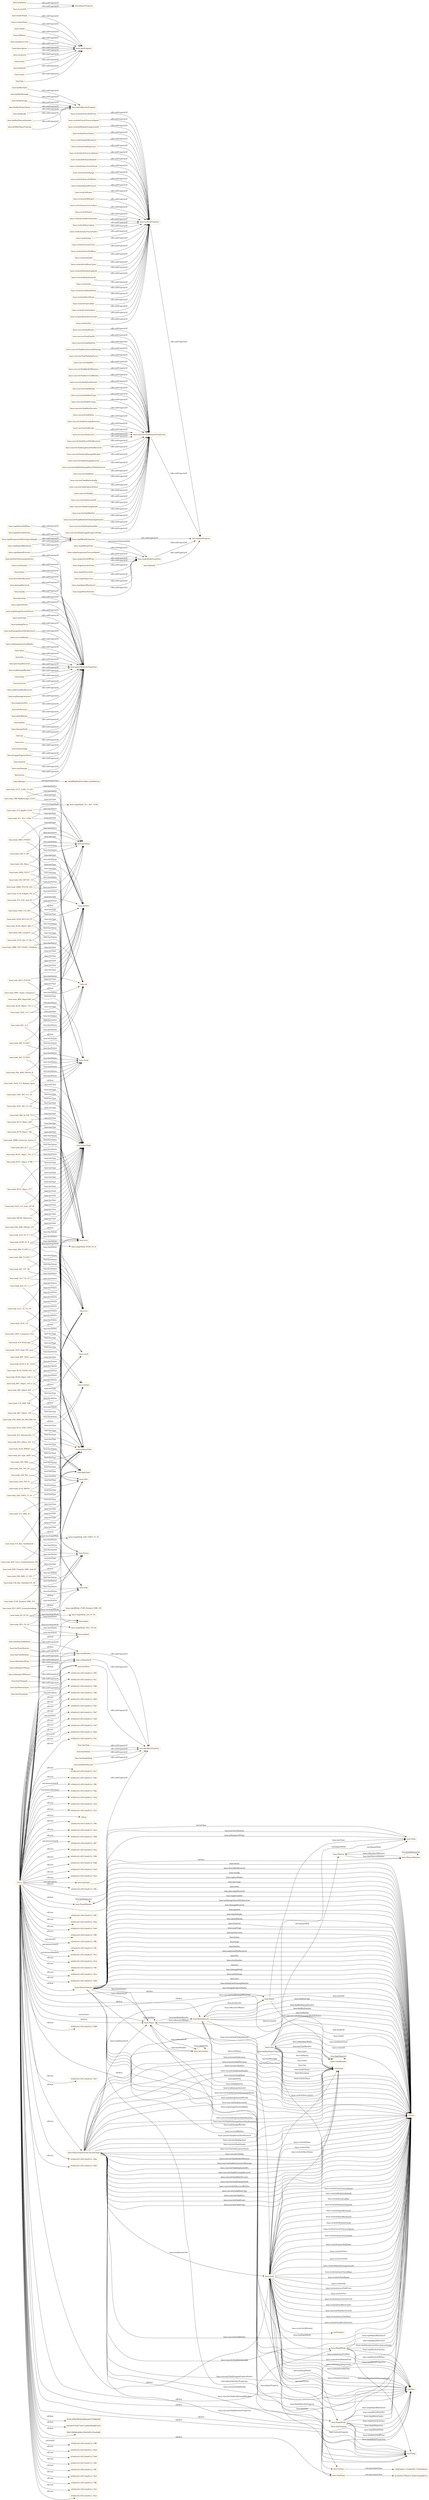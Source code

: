 digraph ar2dtool_diagram { 
rankdir=LR;
size="1501"
node [shape = rectangle, color="orange"]; "base:TeamMember" "base:Clan" "base:PlayerStatistic" "base:Nation" "base:Platoon" "b23bc05a7f5b2b7c1b56c55aded9cf1e" "base:Team" "0400ff608f5d85cf186bc1a62960fc3b" "base:PlatoonMember" "base:Member" "base:BattleResults" "14682da0e1155ddfc85c775fef309e61" "base:SiegeMode" "base:ClanMember" "95a0c456658b2be9defae670199debd2" "base:Battle" "base:RapidMode" "base:Association" "base:TankType" "base:Tank" "base:Player" "ba53416745873e811a0941660df01e42" "88d130694e6d8a1f34d2df5c25ae64d8" "base:PlayerStatisticOnConcreteTank" ; /*classes style*/
	"base:tank_G121_Grille_15_L63" -> "base:AT-SPG" [ label = "base:hasType" ];
	"base:tank_G121_Grille_15_L63" -> "base:germany" [ label = "base:hasNation" ];
	"base:battlesOnStunningVehicles" -> "base:playerStatisticProperties" [ label = "rdfs:subPropertyOf" ];
	"base:tank_R97_Object_140_cl" -> "base:mediumTank" [ label = "base:hasType" ];
	"base:tank_R97_Object_140_cl" -> "base:ussr" [ label = "base:hasNation" ];
	"base:vechicleArmorHullFront" -> "base:vechicleProperty" [ label = "rdfs:subPropertyOf" ];
	"base:hasPlatoonMember" -> "base:hasMember" [ label = "rdfs:subPropertyOf" ];
	"base:vechicleTurretTraverseSpeed" -> "base:vechicleProperty" [ label = "rdfs:subPropertyOf" ];
	"base:concreteTankDraws" -> "base:concreteTankStatisticProperties" [ label = "rdfs:subPropertyOf" ];
	"base:tank_GB83_FV4005" -> "base:uk" [ label = "base:hasNation" ];
	"base:tank_GB83_FV4005" -> "base:AT-SPG" [ label = "base:hasType" ];
	"base:tank_R110_Object_260" -> "base:heavyTank" [ label = "base:hasType" ];
	"base:tank_R110_Object_260" -> "base:ussr" [ label = "base:hasNation" ];
	"base:tank_S16_Kranvagn" -> "base:heavyTank" [ label = "base:hasType" ];
	"base:tank_S16_Kranvagn" -> "base:sweden" [ label = "base:hasNation" ];
	"base:tank_F108_Panhard_EBR_105" -> "base:france" [ label = "base:hasNation" ];
	"base:tank_F108_Panhard_EBR_105" -> "base:rapidMode_F108_Panhard_EBR_105" [ label = "base:hasRapidMode" ];
	"base:tank_F108_Panhard_EBR_105" -> "base:lightTank" [ label = "base:hasType" ];
	"base:tank_A92_M60" -> "base:mediumTank" [ label = "base:hasType" ];
	"base:tank_A92_M60" -> "base:usa" [ label = "base:hasNation" ];
	"base:concreteTankTankId" -> "base:concreteTankStatisticProperties" [ label = "rdfs:subPropertyOf" ];
	"base:batResTank" -> "base:battleResultsProperty" [ label = "rdfs:subPropertyOf" ];
	"base:stunNumber" -> "base:playerStatisticProperties" [ label = "rdfs:subPropertyOf" ];
	"base:vechicleModulesSuspensionId" -> "base:vechicleProperty" [ label = "rdfs:subPropertyOf" ];
	"base:vechicleFireChance" -> "base:vechicleProperty" [ label = "rdfs:subPropertyOf" ];
	"base:tank_R90_IS_4M" -> "base:heavyTank" [ label = "base:hasType" ];
	"base:tank_R90_IS_4M" -> "base:ussr" [ label = "base:hasNation" ];
	"base:draws" -> "base:playerStatisticProperties" [ label = "rdfs:subPropertyOf" ];
	"base:rapidSwitchOffTime" -> "base:rapidModeProperties" [ label = "rdfs:subPropertyOf" ];
	"base:tank_Ch41_WZ_111_5A" -> "base:china" [ label = "base:hasNation" ];
	"base:tank_Ch41_WZ_111_5A" -> "base:heavyTank" [ label = "base:hasType" ];
	"base:directHitsReceived" -> "base:playerStatisticProperties" [ label = "rdfs:subPropertyOf" ];
	"base:tank_GB31_Conqueror_Gun" -> "base:uk" [ label = "base:hasNation" ];
	"base:tank_GB31_Conqueror_Gun" -> "base:SPG" [ label = "base:hasType" ];
	"base:Nation" -> "14682da0e1155ddfc85c775fef309e61" [ label = "owl:equivalentClass" ];
	"base:vechicleSpeedBackward" -> "base:vechicleProperty" [ label = "rdfs:subPropertyOf" ];
	"base:tank_R88_Object268" -> "base:AT-SPG" [ label = "base:hasType" ];
	"base:tank_R88_Object268" -> "base:ussr" [ label = "base:hasNation" ];
	"base:leaderName" -> "base:clanProperty" [ label = "rdfs:subPropertyOf" ];
	"base:concreteTankSpotted" -> "base:concreteTankStatisticProperties" [ label = "rdfs:subPropertyOf" ];
	"base:siegeReloadTime" -> "base:siegeModeProperties" [ label = "rdfs:subPropertyOf" ];
	"base:concreteTankStunAssistedDamage" -> "base:concreteTankStatisticProperties" [ label = "rdfs:subPropertyOf" ];
	"base:creatorName" -> "base:clanProperty" [ label = "rdfs:subPropertyOf" ];
	"base:concreteTankTankingFactor" -> "base:concreteTankStatisticProperties" [ label = "rdfs:subPropertyOf" ];
	"base:tank_Ch38_WZ113G_FT" -> "base:china" [ label = "base:hasNation" ];
	"base:tank_Ch38_WZ113G_FT" -> "base:AT-SPG" [ label = "base:hasType" ];
	"base:tank_G134_PzKpfw_VII" -> "base:heavyTank" [ label = "base:hasType" ];
	"base:tank_G134_PzKpfw_VII" -> "base:germany" [ label = "base:hasNation" ];
	"base:concreteTankHits" -> "base:concreteTankStatisticProperties" [ label = "rdfs:subPropertyOf" ];
	"base:Clan" -> "base:Team" [ label = "owl:disjointWith" ];
	"base:Clan" -> "base:Platoon" [ label = "owl:disjointWith" ];
	"base:battleId" -> "owl:topDataProperty" [ label = "rdfs:subPropertyOf" ];
	"base:tank_R145_Object_705_A" -> "base:ussr" [ label = "base:hasNation" ];
	"base:tank_R145_Object_705_A" -> "base:heavyTank" [ label = "base:hasType" ];
	"base:siegeSuspensionTraverseSpeed" -> "base:siegeModeProperties" [ label = "rdfs:subPropertyOf" ];
	"base:tank_R95_Object_907" -> "base:ussr" [ label = "base:hasNation" ];
	"base:tank_R95_Object_907" -> "base:mediumTank" [ label = "base:hasType" ];
	"base:concreteTankMarkOfMastery" -> "base:concreteTankStatisticProperties" [ label = "rdfs:subPropertyOf" ];
	"base:tank_GB48_FV215b_183" -> "base:uk" [ label = "base:hasNation" ];
	"base:tank_GB48_FV215b_183" -> "base:AT-SPG" [ label = "base:hasType" ];
	"base:siegeSwitchOffTime" -> "base:siegeModeProperties" [ label = "rdfs:subPropertyOf" ];
	"base:vechicleGunDispersion" -> "base:vechicleProperty" [ label = "rdfs:subPropertyOf" ];
	"base:tank_R120_T22SR_A22" -> "base:mediumTank" [ label = "base:hasType" ];
	"base:tank_R120_T22SR_A22" -> "base:ussr" [ label = "base:hasNation" ];
	"base:concreteTankSurvivedBattles" -> "base:concreteTankStatisticProperties" [ label = "rdfs:subPropertyOf" ];
	"base:tank_Ch25_121_mod_1971B" -> "base:china" [ label = "base:hasNation" ];
	"base:tank_Ch25_121_mod_1971B" -> "base:mediumTank" [ label = "base:hasType" ];
	"base:hasSiegeMode" -> "owl:topObjectProperty" [ label = "rdfs:subPropertyOf" ];
	"base:concreteTankStunNumber" -> "base:concreteTankStatisticProperties" [ label = "rdfs:subPropertyOf" ];
	"base:concreteTankMaxXp" -> "base:concreteTankStatisticProperties" [ label = "rdfs:subPropertyOf" ];
	"base:vechicleGunTraverseSpeed" -> "base:vechicleProperty" [ label = "rdfs:subPropertyOf" ];
	"base:tank_R149_Object_268_4" -> "base:ussr" [ label = "base:hasNation" ];
	"base:tank_R149_Object_268_4" -> "base:AT-SPG" [ label = "base:hasType" ];
	"base:rapidSwitchOnTime" -> "base:rapidModeProperties" [ label = "rdfs:subPropertyOf" ];
	"base:concreteTankMaxFrags" -> "base:concreteTankStatisticProperties" [ label = "rdfs:subPropertyOf" ];
	"base:hasTeamMember" -> "base:hasMember" [ label = "rdfs:subPropertyOf" ];
	"base:isMemberOf" -> "owl:topObjectProperty" [ label = "rdfs:subPropertyOf" ];
	"base:vechicleModulesRadioId" -> "base:vechicleProperty" [ label = "rdfs:subPropertyOf" ];
	"base:vechicleArmorTurretFront" -> "base:vechicleProperty" [ label = "rdfs:subPropertyOf" ];
	"base:damageReceived" -> "base:playerStatisticProperties" [ label = "rdfs:subPropertyOf" ];
	"base:maxXp" -> "base:playerStatisticProperties" [ label = "rdfs:subPropertyOf" ];
	"base:batResDamage" -> "base:battleResultsProperty" [ label = "rdfs:subPropertyOf" ];
	"base:concreteTankPiercings" -> "base:concreteTankStatisticProperties" [ label = "rdfs:subPropertyOf" ];
	"base:piercings" -> "base:playerStatisticProperties" [ label = "rdfs:subPropertyOf" ];
	"base:tank_G125_Spz_57_Rh" -> "base:germany" [ label = "base:hasNation" ];
	"base:tank_G125_Spz_57_Rh" -> "base:lightTank" [ label = "base:hasType" ];
	"base:clanId" -> "base:clanProperty" [ label = "rdfs:subPropertyOf" ];
	"base:concreteTankHitsPercents" -> "base:concreteTankStatisticProperties" [ label = "rdfs:subPropertyOf" ];
	"base:capturePoints" -> "base:playerStatisticProperties" [ label = "rdfs:subPropertyOf" ];
	"base:tank_F72_AMX_30" -> "base:france" [ label = "base:hasNation" ];
	"base:tank_F72_AMX_30" -> "base:mediumTank" [ label = "base:hasType" ];
	"base:avgDamageAssistedTrack" -> "base:playerStatisticProperties" [ label = "rdfs:subPropertyOf" ];
	"base:tank_J16_ST_B1" -> "base:siegeMode_J16_ST_B1" [ label = "base:hasSiegeMode" ];
	"base:tank_J16_ST_B1" -> "base:mediumTank" [ label = "base:hasType" ];
	"base:tank_J16_ST_B1" -> "base:japan" [ label = "base:hasNation" ];
	"base:tank_G89_Leopard1" -> "base:mediumTank" [ label = "base:hasType" ];
	"base:tank_G89_Leopard1" -> "base:germany" [ label = "base:hasNation" ];
	"base:maxFrags" -> "base:playerStatisticProperties" [ label = "rdfs:subPropertyOf" ];
	"base:vechicleViewRange" -> "base:vechicleProperty" [ label = "rdfs:subPropertyOf" ];
	"base:siegeSwitchOnTime" -> "base:siegeModeProperties" [ label = "rdfs:subPropertyOf" ];
	"base:tankingFactor" -> "base:playerStatisticProperties" [ label = "rdfs:subPropertyOf" ];
	"base:hasBattleResults" -> "owl:topObjectProperty" [ label = "rdfs:subPropertyOf" ];
	"base:rapidSuspensionSteeringLockAngle" -> "base:rapidModeProperties" [ label = "rdfs:subPropertyOf" ];
	"base:noDamageDirectHitsReceived" -> "base:playerStatisticProperties" [ label = "rdfs:subPropertyOf" ];
	"base:concreteTankShots" -> "base:concreteTankStatisticProperties" [ label = "rdfs:subPropertyOf" ];
	"base:survivedBattles" -> "base:playerStatisticProperties" [ label = "rdfs:subPropertyOf" ];
	"base:avgDamageAssistedRadio" -> "base:playerStatisticProperties" [ label = "rdfs:subPropertyOf" ];
	"base:tank_F18_Bat_Chatillon25t" -> "base:mediumTank" [ label = "base:hasType" ];
	"base:tank_F18_Bat_Chatillon25t" -> "base:france" [ label = "base:hasNation" ];
	"base:tank_R132_VNII_100LT" -> "base:ussr" [ label = "base:hasNation" ];
	"base:tank_R132_VNII_100LT" -> "base:lightTank" [ label = "base:hasType" ];
	"base:hasTeammate" -> "base:hasMate" [ label = "rdfs:subPropertyOf" ];
	"base:concreteTankPiercingsReceived" -> "base:concreteTankStatisticProperties" [ label = "rdfs:subPropertyOf" ];
	"base:batResFrags" -> "base:battleResultsProperty" [ label = "rdfs:subPropertyOf" ];
	"base:shots" -> "base:playerStatisticProperties" [ label = "rdfs:subPropertyOf" ];
	"base:tank_G92_VK7201" -> "base:heavyTank" [ label = "base:hasType" ];
	"base:tank_G92_VK7201" -> "base:germany" [ label = "base:hasNation" ];
	"base:siegeMoveUpArc" -> "base:siegeModeProperties" [ label = "rdfs:subPropertyOf" ];
	"base:tank_It15_Rinoceronte" -> "base:heavyTank" [ label = "base:hasType" ];
	"base:tank_It15_Rinoceronte" -> "base:italy" [ label = "base:hasNation" ];
	"base:tank_It23_CC_3" -> "base:italy" [ label = "base:hasNation" ];
	"base:tank_It23_CC_3" -> "base:AT-SPG" [ label = "base:hasType" ];
	"base:vechicleArmorHullSides" -> "base:vechicleProperty" [ label = "rdfs:subPropertyOf" ];
	"base:hits" -> "base:playerStatisticProperties" [ label = "rdfs:subPropertyOf" ];
	"base:vechicleSpeedForward" -> "base:vechicleProperty" [ label = "rdfs:subPropertyOf" ];
	"base:vechiclePower" -> "base:vechicleProperty" [ label = "rdfs:subPropertyOf" ];
	"base:vechicleIsWheeled" -> "base:vechicleProperty" [ label = "rdfs:subPropertyOf" ];
	"base:tank_S11_Strv_103B" -> "base:sweden" [ label = "base:hasNation" ];
	"base:tank_S11_Strv_103B" -> "base:AT-SPG" [ label = "base:hasType" ];
	"base:tank_S11_Strv_103B" -> "base:siegeMode_S11_Strv_103B" [ label = "base:hasSiegeMode" ];
	"base:tank_R97_Object_140" -> "base:mediumTank" [ label = "base:hasType" ];
	"base:tank_R97_Object_140" -> "base:ussr" [ label = "base:hasNation" ];
	"base:tank_GB91_Super_Conqueror" -> "base:heavyTank" [ label = "base:hasType" ];
	"base:tank_GB91_Super_Conqueror" -> "base:uk" [ label = "base:hasNation" ];
	"base:tank_R148_Object_430_U" -> "base:mediumTank" [ label = "base:hasType" ];
	"base:tank_R148_Object_430_U" -> "base:ussr" [ label = "base:hasNation" ];
	"base:oldName" -> "base:clanProperty" [ label = "rdfs:subPropertyOf" ];
	"base:nickName" -> "base:playerProperty" [ label = "rdfs:subPropertyOf" ];
	"base:hasType" -> "owl:topObjectProperty" [ label = "rdfs:subPropertyOf" ];
	"base:tank_Ch19_121" -> "base:china" [ label = "base:hasNation" ];
	"base:tank_Ch19_121" -> "base:mediumTank" [ label = "base:hasType" ];
	"base:concreteTankFrags" -> "base:concreteTankStatisticProperties" [ label = "rdfs:subPropertyOf" ];
	"base:membersCount" -> "base:clanProperty" [ label = "rdfs:subPropertyOf" ];
	"base:description" -> "base:clanProperty" [ label = "rdfs:subPropertyOf" ];
	"base:piercingsReceived" -> "base:playerStatisticProperties" [ label = "rdfs:subPropertyOf" ];
	"base:vechicleArmorTurretRear" -> "base:vechicleProperty" [ label = "rdfs:subPropertyOf" ];
	"base:rapidModeProperties" -> "base:siegeModeProperties" [ label = "owl:propertyDisjointWith" ];
	"base:rapidModeProperties" -> "owl:topDataProperty" [ label = "rdfs:subPropertyOf" ];
	"base:vechicleName" -> "base:vechicleProperty" [ label = "rdfs:subPropertyOf" ];
	"base:concreteTankLosses" -> "base:concreteTankStatisticProperties" [ label = "rdfs:subPropertyOf" ];
	"base:avgDamageBlocked" -> "base:playerStatisticProperties" [ label = "rdfs:subPropertyOf" ];
	"base:tank_S28_UDES_15_16" -> "base:sweden" [ label = "base:hasNation" ];
	"base:tank_S28_UDES_15_16" -> "base:siegeMode_S28_UDES_15_16" [ label = "base:hasSiegeMode" ];
	"base:tank_S28_UDES_15_16" -> "base:mediumTank" [ label = "base:hasType" ];
	"base:siegeDispersion" -> "base:siegeModeProperties" [ label = "rdfs:subPropertyOf" ];
	"base:frags" -> "base:playerStatisticProperties" [ label = "rdfs:subPropertyOf" ];
	"base:hasNation" -> "owl:topObjectProperty" [ label = "rdfs:subPropertyOf" ];
	"base:concreteTankDirectHitsReceived" -> "base:concreteTankStatisticProperties" [ label = "rdfs:subPropertyOf" ];
	"base:batResPlayerName" -> "base:battleResultsProperty" [ label = "rdfs:subPropertyOf" ];
	"base:tank_Ch29_Type_62C_prot" -> "base:lightTank" [ label = "base:hasType" ];
	"base:tank_Ch29_Type_62C_prot" -> "base:china" [ label = "base:hasNation" ];
	"base:concreteTankExplosionHitsReceived" -> "base:concreteTankStatisticProperties" [ label = "rdfs:subPropertyOf" ];
	"base:hasClanmate" -> "base:hasMate" [ label = "rdfs:subPropertyOf" ];
	"base:tank_GB92_FV217" -> "base:AT-SPG" [ label = "base:hasType" ];
	"base:tank_GB92_FV217" -> "base:uk" [ label = "base:hasNation" ];
	"base:tank_R178_Object_780" -> "base:heavyTank" [ label = "base:hasType" ];
	"base:tank_R178_Object_780" -> "base:ussr" [ label = "base:hasNation" ];
	"base:concreteTankAvgDamageBlocked" -> "base:concreteTankStatisticProperties" [ label = "rdfs:subPropertyOf" ];
	"base:Member" -> "0400ff608f5d85cf186bc1a62960fc3b" [ label = "owl:equivalentClass" ];
	"base:concreteTankDamageReceived" -> "base:concreteTankStatisticProperties" [ label = "rdfs:subPropertyOf" ];
	"base:rapidSpeedBackward" -> "base:rapidModeProperties" [ label = "rdfs:subPropertyOf" ];
	"base:creatorId" -> "base:clanProperty" [ label = "rdfs:subPropertyOf" ];
	"base:tank_R144_K_91" -> "base:mediumTank" [ label = "base:hasType" ];
	"base:tank_R144_K_91" -> "base:ussr" [ label = "base:hasNation" ];
	"base:treesCut" -> "base:playerStatisticProperties" [ label = "rdfs:subPropertyOf" ];
	"base:tank_GB100_Manticore" -> "base:lightTank" [ label = "base:hasType" ];
	"base:tank_GB100_Manticore" -> "base:uk" [ label = "base:hasNation" ];
	"base:tank_Cz17_Vz_55" -> "base:czech" [ label = "base:hasNation" ];
	"base:tank_Cz17_Vz_55" -> "base:heavyTank" [ label = "base:hasType" ];
	"base:explosionHitsReceived" -> "base:playerStatisticProperties" [ label = "rdfs:subPropertyOf" ];
	"base:batResXp" -> "base:battleResultsProperty" [ label = "rdfs:subPropertyOf" ];
	"base:tank_A83_T110E4" -> "base:usa" [ label = "base:hasNation" ];
	"base:tank_A83_T110E4" -> "base:AT-SPG" [ label = "base:hasType" ];
	"base:isMemberOfPlatoon" -> "base:isMemberOf" [ label = "rdfs:subPropertyOf" ];
	"base:tank_G42_Maus" -> "base:germany" [ label = "base:hasNation" ];
	"base:tank_G42_Maus" -> "base:heavyTank" [ label = "base:hasType" ];
	"base:concreteTankNoDamageDirectHitsReceived" -> "base:concreteTankStatisticProperties" [ label = "rdfs:subPropertyOf" ];
	"base:hasClanMember" -> "base:hasMember" [ label = "rdfs:subPropertyOf" ];
	"base:motto" -> "base:clanProperty" [ label = "rdfs:subPropertyOf" ];
	"base:concreteTankWins" -> "base:concreteTankStatisticProperties" [ label = "rdfs:subPropertyOf" ];
	"base:avgDamageAssisted" -> "base:playerStatisticProperties" [ label = "rdfs:subPropertyOf" ];
	"base:vechicleGunMoveDownArc" -> "base:vechicleProperty" [ label = "rdfs:subPropertyOf" ];
	"base:isMemberOfClan" -> "base:isMemberOf" [ label = "rdfs:subPropertyOf" ];
	"base:tank_R157_Object_279R" -> "base:ussr" [ label = "base:hasNation" ];
	"base:tank_R157_Object_279R" -> "base:heavyTank" [ label = "base:hasType" ];
	"base:tank_A143_M_V_Y" -> "base:heavyTank" [ label = "base:hasType" ];
	"base:tank_A143_M_V_Y" -> "base:usa" [ label = "base:hasNation" ];
	"base:tank_F82_AMX_M4_Mle1949_Ter" -> "base:heavyTank" [ label = "base:hasType" ];
	"base:tank_F82_AMX_M4_Mle1949_Ter" -> "base:france" [ label = "base:hasNation" ];
	"base:vechicleDescription" -> "base:vechicleProperty" [ label = "rdfs:subPropertyOf" ];
	"base:isMemberOfTeam" -> "base:isMemberOf" [ label = "rdfs:subPropertyOf" ];
	"base:tank_F38_Bat_Chatillon155_58" -> "base:france" [ label = "base:hasNation" ];
	"base:tank_F38_Bat_Chatillon155_58" -> "base:SPG" [ label = "base:hasType" ];
	"base:tank_A116_XM551" -> "base:usa" [ label = "base:hasNation" ];
	"base:tank_A116_XM551" -> "base:lightTank" [ label = "base:hasType" ];
	"base:hasMate" -> "owl:topObjectProperty" [ label = "rdfs:subPropertyOf" ];
	"base:tank_A67_T57_58" -> "base:usa" [ label = "base:hasNation" ];
	"base:tank_A67_T57_58" -> "base:heavyTank" [ label = "base:hasType" ];
	"base:concreteTankBattleAvgXp" -> "base:concreteTankStatisticProperties" [ label = "rdfs:subPropertyOf" ];
	"base:explosionHits" -> "base:playerStatisticProperties" [ label = "rdfs:subPropertyOf" ];
	"base:siegeSpeedBackward" -> "base:siegeModeProperties" [ label = "rdfs:subPropertyOf" ];
	"base:concreteTankStatisticProperties" -> "owl:topDataProperty" [ label = "rdfs:subPropertyOf" ];
	"base:leaderId" -> "base:clanProperty" [ label = "rdfs:subPropertyOf" ];
	"base:vechicleArmorTurretSides" -> "base:vechicleProperty" [ label = "rdfs:subPropertyOf" ];
	"base:tank_F88_AMX_13_105" -> "base:france" [ label = "base:hasNation" ];
	"base:tank_F88_AMX_13_105" -> "base:lightTank" [ label = "base:hasType" ];
	"base:tank_Cz04_T50_51" -> "base:czech" [ label = "base:hasNation" ];
	"base:tank_Cz04_T50_51" -> "base:mediumTank" [ label = "base:hasType" ];
	"base:name" -> "base:clanProperty" [ label = "rdfs:subPropertyOf" ];
	"base:tank_F10_AMX_50B" -> "base:heavyTank" [ label = "base:hasType" ];
	"base:tank_F10_AMX_50B" -> "base:france" [ label = "base:hasNation" ];
	"base:tank_F64_AMX_50Fosh_B" -> "base:AT-SPG" [ label = "base:hasType" ];
	"base:tank_F64_AMX_50Fosh_B" -> "base:france" [ label = "base:hasNation" ];
	"base:hitsPercents" -> "base:playerStatisticProperties" [ label = "rdfs:subPropertyOf" ];
	"base:globalRating" -> "base:playerStatisticProperties" [ label = "rdfs:subPropertyOf" ];
	"base:tank_R52_Object_261" -> "base:SPG" [ label = "base:hasType" ];
	"base:tank_R52_Object_261" -> "base:ussr" [ label = "base:hasNation" ];
	"base:tank_A95_T95_E6" -> "base:mediumTank" [ label = "base:hasType" ];
	"base:tank_A95_T95_E6" -> "base:usa" [ label = "base:hasNation" ];
	"base:vechicleTag" -> "base:vechicleProperty" [ label = "rdfs:subPropertyOf" ];
	"base:tank_GB13_FV215b" -> "base:uk" [ label = "base:hasNation" ];
	"base:tank_GB13_FV215b" -> "base:heavyTank" [ label = "base:hasType" ];
	"base:battles" -> "base:playerStatisticProperties" [ label = "rdfs:subPropertyOf" ];
	"base:vechicleGunAimTime" -> "base:vechicleProperty" [ label = "rdfs:subPropertyOf" ];
	"base:Platoon" -> "base:Team" [ label = "owl:disjointWith" ];
	"base:concreteTankCapturePoints" -> "base:concreteTankStatisticProperties" [ label = "rdfs:subPropertyOf" ];
	"base:vechicleArmorHullRear" -> "base:vechicleProperty" [ label = "rdfs:subPropertyOf" ];
	"base:tank_Pl21_CS_63" -> "base:siegeMode_Pl21_CS_63" [ label = "base:hasSiegeMode" ];
	"base:tank_Pl21_CS_63" -> "base:mediumTank" [ label = "base:hasType" ];
	"base:tank_Pl21_CS_63" -> "base:poland" [ label = "base:hasNation" ];
	"base:tank_Cz17_Vz_55_CN" -> "base:heavyTank" [ label = "base:hasType" ];
	"base:tank_Cz17_Vz_55_CN" -> "base:czech" [ label = "base:hasNation" ];
	"base:vechicleTankId" -> "base:vechicleProperty" [ label = "rdfs:subPropertyOf" ];
	"base:concreteTankXp" -> "base:concreteTankStatisticProperties" [ label = "rdfs:subPropertyOf" ];
	"base:tank_It20_Carro_Combattimento_45t" -> "base:italy" [ label = "base:hasNation" ];
	"base:tank_It20_Carro_Combattimento_45t" -> "base:mediumTank" [ label = "base:hasType" ];
	"base:damageDealt" -> "base:playerStatisticProperties" [ label = "rdfs:subPropertyOf" ];
	"base:siegeMoveDownArc" -> "base:siegeModeProperties" [ label = "rdfs:subPropertyOf" ];
	"base:tank_Ch22_113" -> "base:china" [ label = "base:hasNation" ];
	"base:tank_Ch22_113" -> "base:heavyTank" [ label = "base:hasType" ];
	"base:tank_GB86_Centurion_Action_X" -> "base:uk" [ label = "base:hasNation" ];
	"base:tank_GB86_Centurion_Action_X" -> "base:mediumTank" [ label = "base:hasType" ];
	"base:tank_Ch22_113_Beijing_Opera" -> "base:heavyTank" [ label = "base:hasType" ];
	"base:tank_Ch22_113_Beijing_Opera" -> "base:china" [ label = "base:hasNation" ];
	"base:tank_A120_M48A5" -> "base:mediumTank" [ label = "base:hasType" ];
	"base:tank_A120_M48A5" -> "base:usa" [ label = "base:hasNation" ];
	"base:vechicleGunMoveUpArc" -> "base:vechicleProperty" [ label = "rdfs:subPropertyOf" ];
	"base:tank_A69_T110E5_cl" -> "base:heavyTank" [ label = "base:hasType" ];
	"base:tank_A69_T110E5_cl" -> "base:usa" [ label = "base:hasNation" ];
	"base:xp" -> "base:playerStatisticProperties" [ label = "rdfs:subPropertyOf" ];
	"base:tank_Ch44_114_SP2" -> "base:china" [ label = "base:hasNation" ];
	"base:tank_Ch44_114_SP2" -> "base:AT-SPG" [ label = "base:hasType" ];
	"base:batResPlatoonNumber" -> "base:battleResultsProperty" [ label = "rdfs:subPropertyOf" ];
	"base:tank_G61_G_E" -> "base:germany" [ label = "base:hasNation" ];
	"base:tank_G61_G_E" -> "base:SPG" [ label = "base:hasType" ];
	"base:tank_A85_T110E3" -> "base:AT-SPG" [ label = "base:hasType" ];
	"base:tank_A85_T110E3" -> "base:usa" [ label = "base:hasNation" ];
	"base:tank_R155_Object_277" -> "base:heavyTank" [ label = "base:hasType" ];
	"base:tank_R155_Object_277" -> "base:ussr" [ label = "base:hasNation" ];
	"base:rapidSpeedForward" -> "base:rapidModeProperties" [ label = "rdfs:subPropertyOf" ];
	"base:tank_F64_AMX_50Fosh_155" -> "base:france" [ label = "base:hasNation" ];
	"base:tank_F64_AMX_50Fosh_155" -> "base:AT-SPG" [ label = "base:hasType" ];
	"base:vechicleModulesEngineId" -> "base:vechicleProperty" [ label = "rdfs:subPropertyOf" ];
	"base:tank_G56_E-100" -> "base:germany" [ label = "base:hasNation" ];
	"base:tank_G56_E-100" -> "base:heavyTank" [ label = "base:hasType" ];
	"base:wins" -> "base:playerStatisticProperties" [ label = "rdfs:subPropertyOf" ];
	"base:tank_GB98_T95_FV4201_Chieftain" -> "base:uk" [ label = "base:hasNation" ];
	"base:tank_GB98_T95_FV4201_Chieftain" -> "base:heavyTank" [ label = "base:hasType" ];
	"base:vechicleModulesGunId" -> "base:vechicleProperty" [ label = "rdfs:subPropertyOf" ];
	"base:tank_G98_Waffentrager_E100" -> "base:germany" [ label = "base:hasNation" ];
	"base:tank_G98_Waffentrager_E100" -> "base:AT-SPG" [ label = "base:hasType" ];
	"base:batResPlayerClanTag" -> "base:battleResultsProperty" [ label = "rdfs:subPropertyOf" ];
	"base:tank_A38_T92" -> "base:SPG" [ label = "base:hasType" ];
	"base:tank_A38_T92" -> "base:usa" [ label = "base:hasNation" ];
	"base:vechicleHp" -> "base:vechicleProperty" [ label = "rdfs:subPropertyOf" ];
	"base:concreteTankAccountId" -> "base:concreteTankStatisticProperties" [ label = "rdfs:subPropertyOf" ];
	"base:accountId" -> "base:playerProperty" [ label = "rdfs:subPropertyOf" ];
	"base:hasMember" -> "owl:topObjectProperty" [ label = "rdfs:subPropertyOf" ];
	"base:concreteTankDamageDealt" -> "base:concreteTankStatisticProperties" [ label = "rdfs:subPropertyOf" ];
	"base:vechicleGunReloadTime" -> "base:vechicleProperty" [ label = "rdfs:subPropertyOf" ];
	"base:concreteTankBattles" -> "base:concreteTankStatisticProperties" [ label = "rdfs:subPropertyOf" ];
	"NULL" -> "-45d42c03:185124e9212:-7fe1" [ label = "rdf:rest" ];
	"NULL" -> "-45d42c03:185124e9212:-7fda" [ label = "rdf:rest" ];
	"NULL" -> "-45d42c03:185124e9212:-7fd5" [ label = "rdf:rest" ];
	"NULL" -> "-45d42c03:185124e9212:-7ff6" [ label = "owl:oneOf" ];
	"NULL" -> "-45d42c03:185124e9212:-7fed" [ label = "rdf:rest" ];
	"NULL" -> "base:ussr" [ label = "rdf:first" ];
	"NULL" -> "-45d42c03:185124e9212:-7fe8" [ label = "rdf:rest" ];
	"NULL" -> "base:SiegeMode" [ label = "rdf:first" ];
	"NULL" -> "base:Player" [ label = "owl:onClass" ];
	"NULL" -> "-45d42c03:185124e9212:-7fd2" [ label = "rdf:rest" ];
	"NULL" -> "base:Team" [ label = "owl:onClass" ];
	"NULL" -> "-45d42c03:185124e9212:-7ff1" [ label = "rdf:rest" ];
	"NULL" -> "-45d42c03:185124e9212:-7fe5" [ label = "rdf:rest" ];
	"NULL" -> "base:lightTank" [ label = "rdf:first" ];
	"NULL" -> "base:Nation" [ label = "rdf:first" ];
	"NULL" -> "-45d42c03:185124e9212:-7ff8" [ label = "rdf:rest" ];
	"NULL" -> "-45d42c03:185124e9212:-7fcf" [ label = "rdf:rest" ];
	"NULL" -> "-45d42c03:185124e9212:-7fe2" [ label = "rdf:rest" ];
	"NULL" -> "-45d42c03:185124e9212:-7ff5" [ label = "rdf:rest" ];
	"NULL" -> "base:TankType" [ label = "rdf:first" ];
	"NULL" -> "-45d42c03:185124e9212:-7fcc" [ label = "rdf:rest" ];
	"NULL" -> "base:Battle" [ label = "rdf:first" ];
	"NULL" -> "-45d42c03:185124e9212:-7fd0" [ label = "rdf:rest" ];
	"NULL" -> "-45d42c03:185124e9212:-7fdf" [ label = "rdf:rest" ];
	"NULL" -> "base:PlayerStatistic" [ label = "rdf:first" ];
	"NULL" -> "-45d42c03:185124e9212:-7fd3" [ label = "owl:members" ];
	"NULL" -> "base:china" [ label = "rdf:first" ];
	"NULL" -> "-45d42c03:185124e9212:-7fdc" [ label = "rdf:rest" ];
	"NULL" -> "-45d42c03:185124e9212:-7fd7" [ label = "rdf:rest" ];
	"NULL" -> "base:PlayerStatisticOnConcreteTank" [ label = "rdf:first" ];
	"NULL" -> "base:sweden" [ label = "rdf:first" ];
	"NULL" -> "-45d42c03:185124e9212:-7fe0" [ label = "rdf:rest" ];
	"NULL" -> "base:czech" [ label = "rdf:first" ];
	"NULL" -> "-45d42c03:185124e9212:-7fef" [ label = "owl:oneOf" ];
	"NULL" -> "-45d42c03:185124e9212:-7fd4" [ label = "rdf:rest" ];
	"NULL" -> "base:italy" [ label = "rdf:first" ];
	"NULL" -> "base:BattleResults" [ label = "rdf:first" ];
	"NULL" -> "base:france" [ label = "rdf:first" ];
	"NULL" -> "base:mediumTank" [ label = "rdf:first" ];
	"NULL" -> "-45d42c03:185124e9212:-7fec" [ label = "rdf:rest" ];
	"NULL" -> "-45d42c03:185124e9212:-7fe7" [ label = "rdf:rest" ];
	"NULL" -> "-45d42c03:185124e9212:-7fd1" [ label = "rdf:rest" ];
	"NULL" -> "-45d42c03:185124e9212:-7ff0" [ label = "owl:intersectionOf" ];
	"NULL" -> "95a0c456658b2be9defae670199debd2" [ label = "rdf:first" ];
	"NULL" -> "base:hasMember" [ label = "owl:onProperty" ];
	"NULL" -> "-45d42c03:185124e9212:-7fde" [ label = "owl:distinctMembers" ];
	"NULL" -> "base:TeamMember" [ label = "rdf:first" ];
	"NULL" -> "-45d42c03:185124e9212:-7fe4" [ label = "rdf:rest" ];
	"NULL" -> "base:SPG" [ label = "rdf:first" ];
	"NULL" -> "base:Tank" [ label = "rdf:first" ];
	"NULL" -> "-45d42c03:185124e9212:-7fc9" [ label = "rdf:rest" ];
	"NULL" -> "-45d42c03:185124e9212:-7fce" [ label = "rdf:rest" ];
	"NULL" -> "rdf:nil" [ label = "rdf:rest" ];
	"NULL" -> "base:Player" [ label = "rdf:first" ];
	"NULL" -> "base:poland" [ label = "rdf:first" ];
	"NULL" -> "88d130694e6d8a1f34d2df5c25ae64d8" [ label = "rdf:first" ];
	"NULL" -> "-45d42c03:185124e9212:-7ff4" [ label = "rdf:rest" ];
	"NULL" -> "-45d42c03:185124e9212:-7fcb" [ label = "rdf:rest" ];
	"NULL" -> "base:PlatoonMember" [ label = "rdf:first" ];
	"NULL" -> "-45d42c03:185124e9212:-7fd9" [ label = "rdf:rest" ];
	"NULL" -> "-45d42c03:185124e9212:-7ff7" [ label = "owl:intersectionOf" ];
	"NULL" -> "-45d42c03:185124e9212:-7fea" [ label = "rdf:rest" ];
	"NULL" -> "base:germany" [ label = "rdf:first" ];
	"NULL" -> "-45d42c03:185124e9212:-7fdb" [ label = "rdf:rest" ];
	"NULL" -> "-45d42c03:185124e9212:-7fd6" [ label = "rdf:rest" ];
	"NULL" -> "base:uk" [ label = "rdf:first" ];
	"NULL" -> "base:heavyTank" [ label = "rdf:first" ];
	"NULL" -> "owl:Thing" [ label = "rdf:first" ];
	"NULL" -> "-45d42c03:185124e9212:-7fe9" [ label = "rdf:rest" ];
	"NULL" -> "-45d42c03:185124e9212:-7fee" [ label = "rdf:rest" ];
	"NULL" -> "base:Association" [ label = "rdf:first" ];
	"NULL" -> "-45d42c03:185124e9212:-7ffa" [ label = "rdf:rest" ];
	"NULL" -> "-45d42c03:185124e9212:-7ff2" [ label = "rdf:rest" ];
	"NULL" -> "-45d42c03:185124e9212:-7feb" [ label = "rdf:rest" ];
	"NULL" -> "-45d42c03:185124e9212:-7fe6" [ label = "rdf:rest" ];
	"NULL" -> "base:RapidMode" [ label = "rdf:first" ];
	"NULL" -> "base:ClanMember" [ label = "rdf:first" ];
	"NULL" -> "-45d42c03:185124e9212:-7ff9" [ label = "rdf:rest" ];
	"NULL" -> "-45d42c03:185124e9212:-7ffb" [ label = "owl:unionOf" ];
	"NULL" -> "-45d42c03:185124e9212:-7ffc" [ label = "owl:intersectionOf" ];
	"NULL" -> "-45d42c03:185124e9212:-7fe3" [ label = "owl:distinctMembers" ];
	"NULL" -> "-45d42c03:185124e9212:-7fcd" [ label = "rdf:rest" ];
	"NULL" -> "base:AT-SPG" [ label = "rdf:first" ];
	"NULL" -> "-45d42c03:185124e9212:-7ff3" [ label = "rdf:rest" ];
	"NULL" -> "base:usa" [ label = "rdf:first" ];
	"NULL" -> "base:japan" [ label = "rdf:first" ];
	"NULL" -> "-45d42c03:185124e9212:-7fca" [ label = "rdf:rest" ];
	"NULL" -> "base:hasTeam" [ label = "owl:onProperty" ];
	"NULL" -> "-45d42c03:185124e9212:-7fdd" [ label = "rdf:rest" ];
	"NULL" -> "-45d42c03:185124e9212:-7fd8" [ label = "rdf:rest" ];
	"NULL" -> "ba53416745873e811a0941660df01e42" [ label = "rdf:first" ];
	"base:vechicleShortName" -> "base:vechicleProperty" [ label = "rdfs:subPropertyOf" ];
	"base:tank_G73_E50_Ausf_M" -> "base:germany" [ label = "base:hasNation" ];
	"base:tank_G73_E50_Ausf_M" -> "base:mediumTank" [ label = "base:hasType" ];
	"base:tank_R126_Object_730_5" -> "base:ussr" [ label = "base:hasNation" ];
	"base:tank_R126_Object_730_5" -> "base:AT-SPG" [ label = "base:hasType" ];
	"base:tank_Pl15_60TP_Lewandowskiego" -> "base:heavyTank" [ label = "base:hasType" ];
	"base:tank_Pl15_60TP_Lewandowskiego" -> "base:poland" [ label = "base:hasNation" ];
	"base:tank_Ch41_WZ_111_QL" -> "base:heavyTank" [ label = "base:hasType" ];
	"base:tank_Ch41_WZ_111_QL" -> "base:china" [ label = "base:hasNation" ];
	"base:siegeModeProperties" -> "owl:topDataProperty" [ label = "rdfs:subPropertyOf" ];
	"base:tank_R87_T62A" -> "base:mediumTank" [ label = "base:hasType" ];
	"base:tank_R87_T62A" -> "base:ussr" [ label = "base:hasNation" ];
	"base:battleAvgXp" -> "base:playerStatisticProperties" [ label = "rdfs:subPropertyOf" ];
	"base:tank_R169_ST_II" -> "base:siegeMode_R169_ST_II" [ label = "base:hasSiegeMode" ];
	"base:tank_R169_ST_II" -> "base:ussr" [ label = "base:hasNation" ];
	"base:tank_R169_ST_II" -> "base:heavyTank" [ label = "base:hasType" ];
	"base:droppedCapturePoints" -> "base:playerStatisticProperties" [ label = "rdfs:subPropertyOf" ];
	"base:vechicleGunCaliber" -> "base:vechicleProperty" [ label = "rdfs:subPropertyOf" ];
	"base:tank_A69_T110E5" -> "base:usa" [ label = "base:hasNation" ];
	"base:tank_A69_T110E5" -> "base:heavyTank" [ label = "base:hasType" ];
	"base:tank_J20_Type_2605" -> "base:heavyTank" [ label = "base:hasType" ];
	"base:tank_J20_Type_2605" -> "base:japan" [ label = "base:hasNation" ];
	"base:spotted" -> "base:playerStatisticProperties" [ label = "rdfs:subPropertyOf" ];
	"base:concreteTankBattlesOnStunningVehicles" -> "base:concreteTankStatisticProperties" [ label = "rdfs:subPropertyOf" ];
	"base:hasTeam" -> "owl:topObjectProperty" [ label = "rdfs:subPropertyOf" ];
	"base:maxDamage" -> "base:playerStatisticProperties" [ label = "rdfs:subPropertyOf" ];
	"base:concreteTankExplosionHits" -> "base:concreteTankStatisticProperties" [ label = "rdfs:subPropertyOf" ];
	"base:tank_G72_JagdPz_E100" -> "base:AT-SPG" [ label = "base:hasType" ];
	"base:tank_G72_JagdPz_E100" -> "base:germany" [ label = "base:hasNation" ];
	"base:hasPlatoonmate" -> "base:hasMate" [ label = "rdfs:subPropertyOf" ];
	"base:tag" -> "base:clanProperty" [ label = "rdfs:subPropertyOf" ];
	"base:vechicleGunFireRate" -> "base:vechicleProperty" [ label = "rdfs:subPropertyOf" ];
	"base:vechicleModulesTurretId" -> "base:vechicleProperty" [ label = "rdfs:subPropertyOf" ];
	"base:tank_R45_IS-7" -> "base:ussr" [ label = "base:hasNation" ];
	"base:tank_R45_IS-7" -> "base:heavyTank" [ label = "base:hasType" ];
	"base:losses" -> "base:playerStatisticProperties" [ label = "rdfs:subPropertyOf" ];
	"base:tank_It08_Progetto_M40_mod_65" -> "base:italy" [ label = "base:hasNation" ];
	"base:tank_It08_Progetto_M40_mod_65" -> "base:mediumTank" [ label = "base:hasType" ];
	"base:vechicleProperty" -> "owl:topDataProperty" [ label = "rdfs:subPropertyOf" ];
	"base:concreteTankDroppedCapturePoints" -> "base:concreteTankStatisticProperties" [ label = "rdfs:subPropertyOf" ];
	"base:vechicleTier" -> "base:vechicleProperty" [ label = "rdfs:subPropertyOf" ];
	"base:TankType" -> "b23bc05a7f5b2b7c1b56c55aded9cf1e" [ label = "owl:equivalentClass" ];
	"base:RapidMode" -> "xsd:int" [ label = "base:rapidSpeedBackward" ];
	"base:PlayerStatistic" -> "xsd:int" [ label = "base:treesCut" ];
	"base:Tank" -> "base:Nation" [ label = "base:hasNation" ];
	"base:PlayerStatisticOnConcreteTank" -> "xsd:int" [ label = "base:concreteTankDraws" ];
	"base:BattleResults" -> "owl:Thing" [ label = "base:battleResultsProperty" ];
	"base:PlayerStatisticOnConcreteTank" -> "xsd:int" [ label = "base:concreteTankFrags" ];
	"base:Clan" -> "xsd:int" [ label = "base:clanId" ];
	"base:PlayerStatisticOnConcreteTank" -> "xsd:int" [ label = "base:concreteTankBattles" ];
	"base:Tank" -> "xsd:int" [ label = "base:vechiclePower" ];
	"base:PlayerStatisticOnConcreteTank" -> "xsd:int" [ label = "base:concreteTankBattleAvgXp" ];
	"base:RapidMode" -> "owl:Thing" [ label = "base:rapidModeProperties" ];
	"base:PlayerStatistic" -> "xsd:int" [ label = "base:maxFrags" ];
	"base:PlayerStatistic" -> "xsd:int" [ label = "base:hitsPercents" ];
	"base:Player" -> "owl:Thing" [ label = "base:playerProperty" ];
	"base:Clan" -> "xsd:string" [ label = "base:oldName" ];
	"base:PlatoonMember" -> "base:PlatoonMember" [ label = "base:hasPlatoonmate" ];
	"base:SiegeMode" -> "xsd:int" [ label = "base:siegeMoveUpArc" ];
	"base:PlayerStatistic" -> "xsd:int" [ label = "base:draws" ];
	"base:Battle" -> "base:Team" [ label = "base:hasTeam" ];
	"base:PlayerStatisticOnConcreteTank" -> "xsd:int" [ label = "base:concreteTankPiercings" ];
	"base:SiegeMode" -> "xsd:float" [ label = "base:siegeDispersion" ];
	"base:Tank" -> "xsd:int" [ label = "base:vechicleTankId" ];
	"base:PlayerStatistic" -> "xsd:int" [ label = "base:frags" ];
	"base:PlayerStatistic" -> "xsd:float" [ label = "base:avgDamageAssisted" ];
	"base:Tank" -> "xsd:int" [ label = "base:vechicleModulesSuspensionId" ];
	"base:PlayerStatistic" -> "xsd:int" [ label = "base:battles" ];
	"base:PlayerStatisticOnConcreteTank" -> "xsd:int" [ label = "base:concreteTankHits" ];
	"base:BattleResults" -> "xsd:int" [ label = "base:batResDamage" ];
	"base:PlayerStatisticOnConcreteTank" -> "xsd:int" [ label = "base:concreteTankExplosionHitsReceived" ];
	"base:Tank" -> "base:RapidMode" [ label = "base:hasRapidMode" ];
	"base:PlayerStatistic" -> "xsd:int" [ label = "base:explosionHitsReceived" ];
	"base:Tank" -> "xsd:string" [ label = "base:vechicleName" ];
	"base:PlayerStatisticOnConcreteTank" -> "xsd:int" [ label = "base:concreteTankDamageDealt" ];
	"base:PlayerStatistic" -> "xsd:float" [ label = "base:avgDamageAssistedTrack" ];
	"base:Clan" -> "xsd:int" [ label = "base:membersCount" ];
	"base:Player" -> "base:BattleResults" [ label = "base:hasBattleResults" ];
	"base:Tank" -> "xsd:string" [ label = "base:vechicleTag" ];
	"base:Clan" -> "xsd:string" [ label = "base:motto" ];
	"base:Tank" -> "base:TankType" [ label = "base:hasType" ];
	"base:BattleResults" -> "base:Player" [ label = "base:isResultsOfPlayer" ];
	"base:PlayerStatistic" -> "xsd:int" [ label = "base:hits" ];
	"base:PlayerStatisticOnConcreteTank" -> "xsd:int" [ label = "base:concreteTankTankingFactor" ];
	"base:PlayerStatisticOnConcreteTank" -> "xsd:int" [ label = "base:concreteTankStunNumber" ];
	"base:PlayerStatisticOnConcreteTank" -> "xsd:int" [ label = "base:concreteTankShots" ];
	"base:Tank" -> "xsd:int" [ label = "base:vechicleArmorTurretRear" ];
	"base:PlayerStatisticOnConcreteTank" -> "owl:Thing" [ label = "base:concreteTankStatisticProperties" ];
	"base:Tank" -> "xsd:float" [ label = "base:vechicleGunFireRate" ];
	"base:PlayerStatistic" -> "xsd:int" [ label = "base:stunNumber" ];
	"base:Tank" -> "xsd:int" [ label = "base:vechicleViewRange" ];
	"base:PlayerStatistic" -> "xsd:int" [ label = "base:xp" ];
	"base:SiegeMode" -> "xsd:int" [ label = "base:siegeSuspensionTraverseSpeed" ];
	"base:PlayerStatistic" -> "xsd:int" [ label = "base:damageDealt" ];
	"base:PlayerStatisticOnConcreteTank" -> "xsd:int" [ label = "base:concreteTankBattlesOnStunningVehicles" ];
	"base:PlayerStatisticOnConcreteTank" -> "xsd:int" [ label = "base:concreteTankAccountId" ];
	"base:Player" -> "xsd:int" [ label = "base:accountId" ];
	"base:PlayerStatisticOnConcreteTank" -> "xsd:float" [ label = "base:concreteTankAvgDamageBlocked" ];
	"base:SiegeMode" -> "xsd:float" [ label = "base:siegeReloadTime" ];
	"base:Association" -> "base:Association" [ label = "base:takePartIn" ];
	"base:Tank" -> "xsd:int" [ label = "base:vechicleHp" ];
	"base:BattleResults" -> "xsd:int" [ label = "base:batResXp" ];
	"base:SiegeMode" -> "xsd:float" [ label = "base:siegeSwitchOffTime" ];
	"base:PlayerStatistic" -> "xsd:int" [ label = "base:maxDamage" ];
	"base:PlayerStatistic" -> "xsd:float" [ label = "base:avgDamageAssistedRadio" ];
	"base:PlayerStatistic" -> "xsd:int" [ label = "base:wins" ];
	"base:PlayerStatisticOnConcreteTank" -> "xsd:int" [ label = "base:concreteTankNoDamageDirectHitsReceived" ];
	"base:PlayerStatistic" -> "owl:Thing" [ label = "base:playerStatisticProperties" ];
	"base:Tank" -> "xsd:boolean" [ label = "base:vechicleIsWheeled" ];
	"base:Team" -> "base:TeamMember" [ label = "base:hasTeamMember" ];
	"base:Player" -> "xsd:string" [ label = "base:nickName" ];
	"base:PlayerStatisticOnConcreteTank" -> "xsd:int" [ label = "base:concreteTankHitsPercents" ];
	"base:Tank" -> "xsd:string" [ label = "base:vechicleShortName" ];
	"base:Clan" -> "xsd:string" [ label = "base:tag" ];
	"base:SiegeMode" -> "xsd:int" [ label = "base:siegeSpeedBackward" ];
	"base:SiegeMode" -> "xsd:int" [ label = "base:siegeMoveDownArc" ];
	"base:PlayerStatisticOnConcreteTank" -> "xsd:int" [ label = "base:concreteTankDamageReceived" ];
	"base:Platoon" -> "base:PlatoonMember" [ label = "base:hasPlatoonMember" ];
	"base:Clan" -> "base:ClanMember" [ label = "base:hasClanMember" ];
	"base:Tank" -> "xsd:int" [ label = "base:vechicleArmorHullFront" ];
	"base:Tank" -> "xsd:int" [ label = "base:vechicleTier" ];
	"base:Clan" -> "xsd:int" [ label = "base:creatorId" ];
	"base:PlayerStatisticOnConcreteTank" -> "xsd:int" [ label = "base:concreteTankDirectHitsReceived" ];
	"base:Player" -> "base:Player" [ label = "base:hasMate" ];
	"base:Tank" -> "xsd:int" [ label = "base:vechicleArmorTurretFront" ];
	"base:SiegeMode" -> "owl:Thing" [ label = "base:siegeModeProperties" ];
	"base:Player" -> "base:Association" [ label = "base:isMemberOf" ];
	"base:BattleResults" -> "xsd:int" [ label = "base:batResFrags" ];
	"base:PlatoonMember" -> "base:Platoon" [ label = "base:isMemberOfPlatoon" ];
	"base:PlayerStatisticOnConcreteTank" -> "xsd:int" [ label = "base:concreteTankSpotted" ];
	"base:Tank" -> "owl:Thing" [ label = "base:vechicleProperty" ];
	"base:PlayerStatistic" -> "xsd:int" [ label = "base:battlesOnStunningVehicles" ];
	"base:PlayerStatisticOnConcreteTank" -> "xsd:int" [ label = "base:concreteTankTankId" ];
	"base:RapidMode" -> "xsd:int" [ label = "base:rapidSpeedForward" ];
	"base:Tank" -> "xsd:float" [ label = "base:vechicleGunReloadTime" ];
	"base:PlayerStatistic" -> "xsd:int" [ label = "base:droppedCapturePoints" ];
	"base:PlayerStatisticOnConcreteTank" -> "xsd:int" [ label = "base:concreteTankCapturePoints" ];
	"base:PlayerStatistic" -> "xsd:int" [ label = "base:losses" ];
	"base:Battle" -> "xsd:string" [ label = "urn:absolute:okladnikov.tanks#battleStatus" ];
	"base:TeamMember" -> "base:Team" [ label = "base:isMemberOfTeam" ];
	"base:ClanMember" -> "base:Clan" [ label = "base:isMemberOfClan" ];
	"base:PlayerStatistic" -> "xsd:int" [ label = "base:directHitsReceived" ];
	"base:PlayerStatisticOnConcreteTank" -> "xsd:int" [ label = "base:concreteTankXp" ];
	"base:BattleResults" -> "base:Battle" [ label = "base:isResultsOfBattle" ];
	"base:TeamMember" -> "base:TeamMember" [ label = "base:hasTeammate" ];
	"base:Tank" -> "xsd:int" [ label = "base:vechicleGunMoveUpArc" ];
	"base:Tank" -> "xsd:int" [ label = "base:vechicleModulesTurretId" ];
	"base:Tank" -> "xsd:int" [ label = "base:vechicleArmorHullRear" ];
	"base:RapidMode" -> "xsd:float" [ label = "base:rapidSwitchOnTime" ];
	"base:Clan" -> "xsd:string" [ label = "base:leaderName" ];
	"base:PlayerStatisticOnConcreteTank" -> "xsd:int" [ label = "base:concreteTankMarkOfMastery" ];
	"base:PlayerStatistic" -> "xsd:int" [ label = "base:maxXp" ];
	"base:PlayerStatistic" -> "xsd:float" [ label = "base:avgDamageBlocked" ];
	"base:PlayerStatistic" -> "xsd:int" [ label = "base:capturePoints" ];
	"base:PlayerStatistic" -> "xsd:int" [ label = "base:piercings" ];
	"base:PlayerStatistic" -> "xsd:int" [ label = "base:shots" ];
	"base:Tank" -> "xsd:int" [ label = "base:vechicleGunMoveDownArc" ];
	"base:Clan" -> "owl:Thing" [ label = "base:clanProperty" ];
	"base:Tank" -> "xsd:int" [ label = "base:vechicleGunTraverseSpeed" ];
	"base:PlayerStatisticOnConcreteTank" -> "xsd:int" [ label = "base:concreteTankStunAssistedDamage" ];
	"base:Tank" -> "base:SiegeMode" [ label = "base:hasSiegeMode" ];
	"base:Tank" -> "xsd:int" [ label = "base:vechicleModulesRadioId" ];
	"base:Tank" -> "xsd:int" [ label = "base:vechicleGunCaliber" ];
	"base:PlayerStatistic" -> "xsd:int" [ label = "base:piercingsReceived" ];
	"base:PlayerStatisticOnConcreteTank" -> "xsd:int" [ label = "base:concreteTankExplosionHits" ];
	"base:PlayerStatistic" -> "xsd:float" [ label = "base:survivedBattles" ];
	"base:RapidMode" -> "xsd:float" [ label = "base:rapidSwitchOffTime" ];
	"base:PlayerStatistic" -> "xsd:int" [ label = "base:explosionHits" ];
	"base:Clan" -> "xsd:int" [ label = "base:leaderId" ];
	"base:ClanMember" -> "base:ClanMember" [ label = "base:hasClanmate" ];
	"base:Battle" -> "xsd:int" [ label = "base:battleId" ];
	"base:PlayerStatisticOnConcreteTank" -> "xsd:int" [ label = "base:concreteTankPiercingsReceived" ];
	"base:Tank" -> "xsd:float" [ label = "base:vechicleGunDispersion" ];
	"base:SiegeMode" -> "xsd:float" [ label = "base:siegeSwitchOnTime" ];
	"base:PlayerStatistic" -> "xsd:float" [ label = "base:tankingFactor" ];
	"base:Tank" -> "xsd:int" [ label = "base:vechicleModulesEngineId" ];
	"base:Tank" -> "xsd:int" [ label = "base:vechicleSpeedForward" ];
	"base:Tank" -> "xsd:string" [ label = "base:vechicleDescription" ];
	"base:Tank" -> "xsd:int" [ label = "base:vechicleSpeedBackward" ];
	"base:PlayerStatistic" -> "xsd:int" [ label = "base:noDamageDirectHitsReceived" ];
	"base:Clan" -> "xsd:string" [ label = "base:description" ];
	"base:Clan" -> "xsd:string" [ label = "base:creatorName" ];
	"base:RapidMode" -> "xsd:int" [ label = "base:rapidSuspensionSteeringLockAngle" ];
	"base:PlayerStatistic" -> "xsd:int" [ label = "base:damageReceived" ];
	"base:PlayerStatisticOnConcreteTank" -> "xsd:int" [ label = "base:concreteTankDroppedCapturePoints" ];
	"base:Tank" -> "xsd:int" [ label = "base:vechicleModulesGunId" ];
	"base:PlayerStatisticOnConcreteTank" -> "xsd:int" [ label = "base:concreteTankMaxXp" ];
	"base:PlayerStatisticOnConcreteTank" -> "xsd:int" [ label = "base:concreteTankLosses" ];
	"base:PlayerStatistic" -> "base:Player" [ label = "base:isStatisticOf" ];
	"base:PlayerStatisticOnConcreteTank" -> "xsd:int" [ label = "base:concreteTankSurvivedBattles" ];
	"base:Tank" -> "xsd:int" [ label = "base:vechicleTurretTraverseSpeed" ];
	"base:Tank" -> "xsd:float" [ label = "base:vechicleGunAimTime" ];
	"base:Tank" -> "xsd:int" [ label = "base:vechicleArmorTurretSides" ];
	"base:PlayerStatistic" -> "xsd:int" [ label = "base:spotted" ];
	"base:PlayerStatisticOnConcreteTank" -> "xsd:int" [ label = "base:concreteTankMaxFrags" ];
	"base:BattleResults" -> "xsd:string" [ label = "base:batResPlayerClanTag" ];
	"base:Player" -> "base:PlayerStatistic" [ label = "base:hasStatistic" ];
	"base:BattleResults" -> "xsd:string" [ label = "base:batResPlayerName" ];
	"base:PlayerStatisticOnConcreteTank" -> "base:Player" [ label = "base:tankStatisticOf" ];
	"base:PlayerStatistic" -> "xsd:int" [ label = "base:battleAvgXp" ];
	"base:Clan" -> "xsd:string" [ label = "base:name" ];
	"base:Association" -> "base:Player" [ label = "base:hasMember" ];
	"base:PlayerStatistic" -> "xsd:int" [ label = "base:globalRating" ];
	"base:BattleResults" -> "xsd:int" [ label = "base:batResPlatoonNumber" ];
	"base:BattleResults" -> "xsd:string" [ label = "base:batResTank" ];
	"base:PlayerStatisticOnConcreteTank" -> "base:Tank" [ label = "base:tankStatisticOn" ];
	"base:BattleResults" -> "base:Tank" [ label = "base:playedOn" ];
	"base:Battle" -> "base:BattleResults" [ label = "base:hasResults" ];
	"base:Tank" -> "xsd:int" [ label = "base:vechicleArmorHullSides" ];
	"base:Tank" -> "xsd:float" [ label = "base:vechicleFireChance" ];
	"base:PlayerStatisticOnConcreteTank" -> "xsd:int" [ label = "base:concreteTankWins" ];

}
